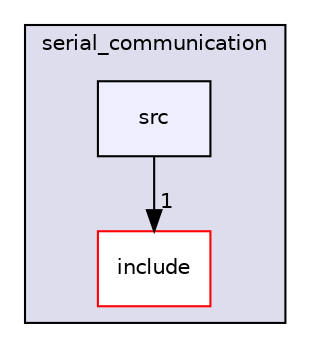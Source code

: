 digraph "catkin_ws/src/hardware/serial_communication/src" {
  compound=true
  node [ fontsize="10", fontname="Helvetica"];
  edge [ labelfontsize="10", labelfontname="Helvetica"];
  subgraph clusterdir_1aa341485bb1ab881cf01e1913f76376 {
    graph [ bgcolor="#ddddee", pencolor="black", label="serial_communication" fontname="Helvetica", fontsize="10", URL="dir_1aa341485bb1ab881cf01e1913f76376.html"]
  dir_850e9c54412962a0184af129b2ae6c7e [shape=box label="include" fillcolor="white" style="filled" color="red" URL="dir_850e9c54412962a0184af129b2ae6c7e.html"];
  dir_2cbba142605c302d90413c4ac1a4721c [shape=box, label="src", style="filled", fillcolor="#eeeeff", pencolor="black", URL="dir_2cbba142605c302d90413c4ac1a4721c.html"];
  }
  dir_2cbba142605c302d90413c4ac1a4721c->dir_850e9c54412962a0184af129b2ae6c7e [headlabel="1", labeldistance=1.5 headhref="dir_000073_000071.html"];
}

